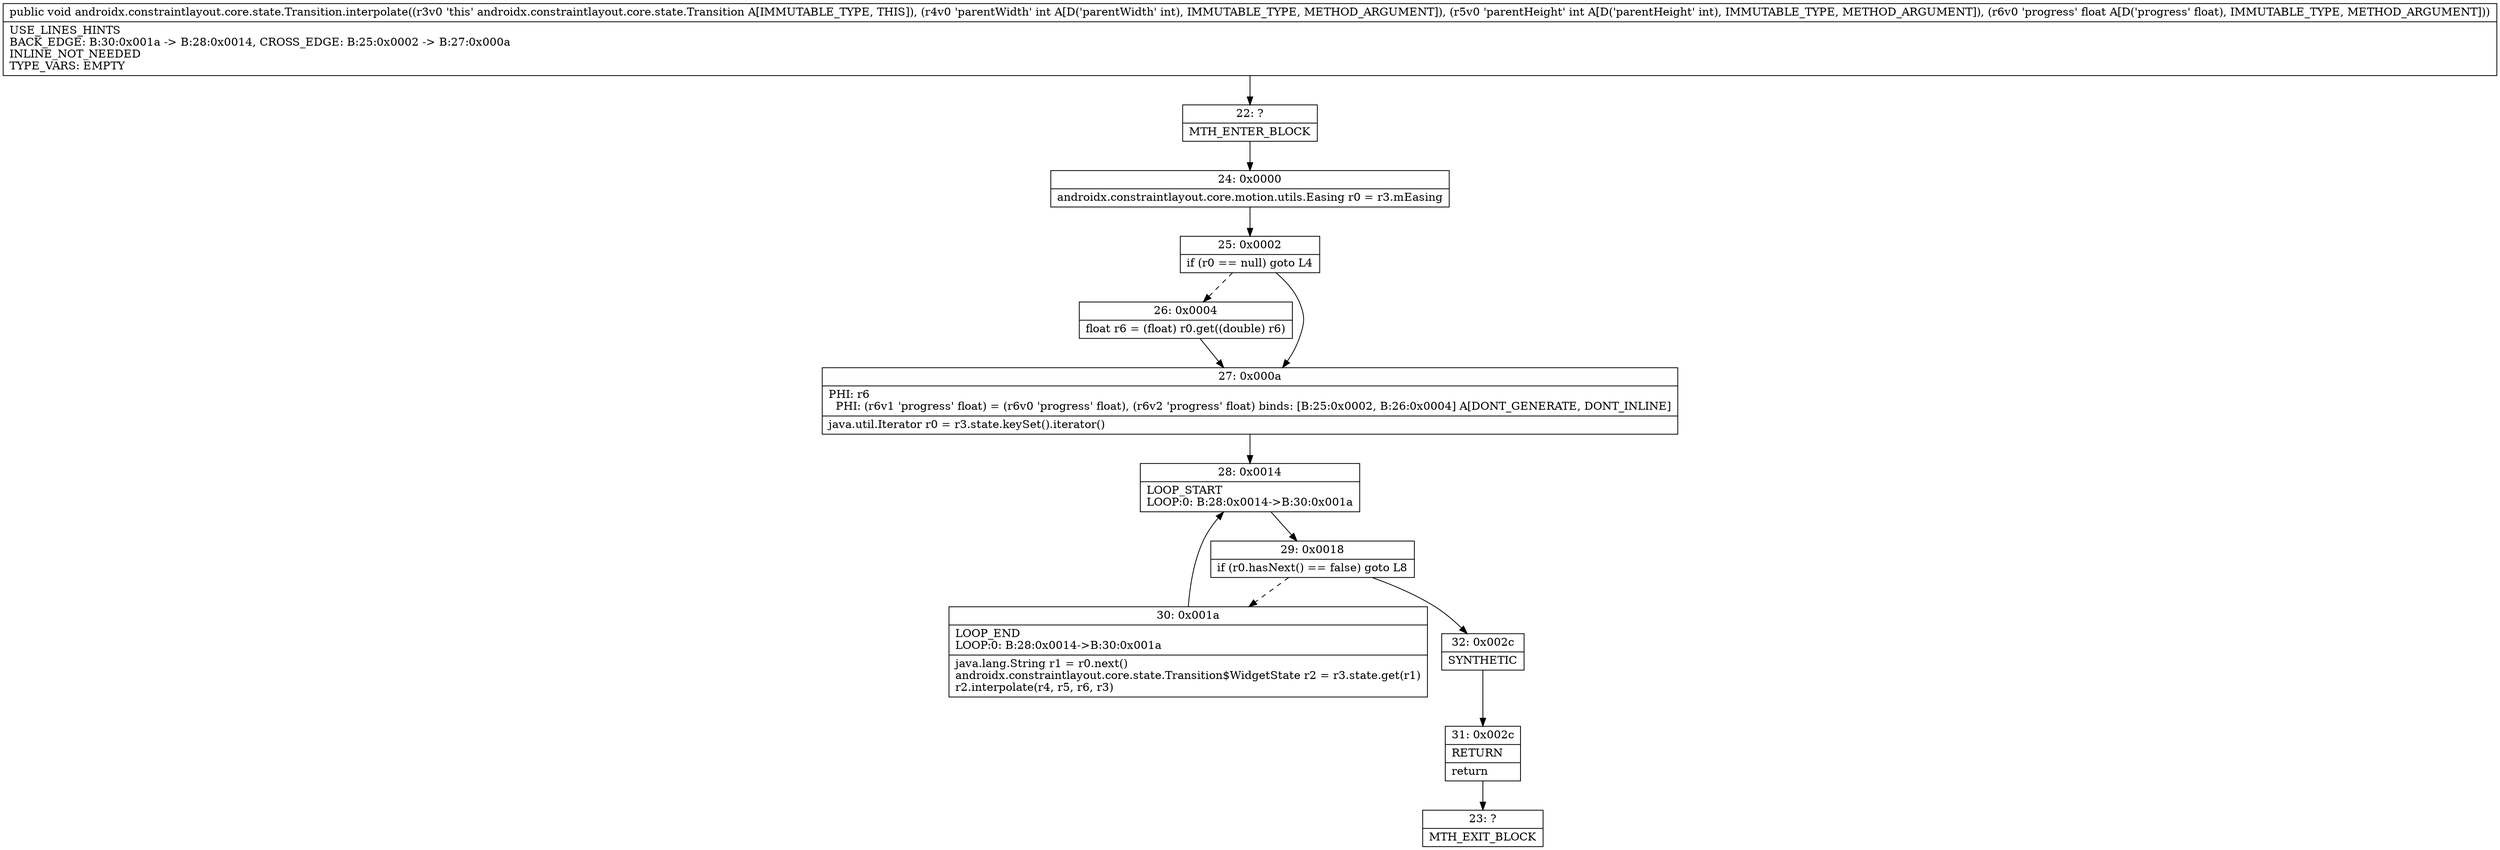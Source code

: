 digraph "CFG forandroidx.constraintlayout.core.state.Transition.interpolate(IIF)V" {
Node_22 [shape=record,label="{22\:\ ?|MTH_ENTER_BLOCK\l}"];
Node_24 [shape=record,label="{24\:\ 0x0000|androidx.constraintlayout.core.motion.utils.Easing r0 = r3.mEasing\l}"];
Node_25 [shape=record,label="{25\:\ 0x0002|if (r0 == null) goto L4\l}"];
Node_26 [shape=record,label="{26\:\ 0x0004|float r6 = (float) r0.get((double) r6)\l}"];
Node_27 [shape=record,label="{27\:\ 0x000a|PHI: r6 \l  PHI: (r6v1 'progress' float) = (r6v0 'progress' float), (r6v2 'progress' float) binds: [B:25:0x0002, B:26:0x0004] A[DONT_GENERATE, DONT_INLINE]\l|java.util.Iterator r0 = r3.state.keySet().iterator()\l}"];
Node_28 [shape=record,label="{28\:\ 0x0014|LOOP_START\lLOOP:0: B:28:0x0014\-\>B:30:0x001a\l}"];
Node_29 [shape=record,label="{29\:\ 0x0018|if (r0.hasNext() == false) goto L8\l}"];
Node_30 [shape=record,label="{30\:\ 0x001a|LOOP_END\lLOOP:0: B:28:0x0014\-\>B:30:0x001a\l|java.lang.String r1 = r0.next()\landroidx.constraintlayout.core.state.Transition$WidgetState r2 = r3.state.get(r1)\lr2.interpolate(r4, r5, r6, r3)\l}"];
Node_32 [shape=record,label="{32\:\ 0x002c|SYNTHETIC\l}"];
Node_31 [shape=record,label="{31\:\ 0x002c|RETURN\l|return\l}"];
Node_23 [shape=record,label="{23\:\ ?|MTH_EXIT_BLOCK\l}"];
MethodNode[shape=record,label="{public void androidx.constraintlayout.core.state.Transition.interpolate((r3v0 'this' androidx.constraintlayout.core.state.Transition A[IMMUTABLE_TYPE, THIS]), (r4v0 'parentWidth' int A[D('parentWidth' int), IMMUTABLE_TYPE, METHOD_ARGUMENT]), (r5v0 'parentHeight' int A[D('parentHeight' int), IMMUTABLE_TYPE, METHOD_ARGUMENT]), (r6v0 'progress' float A[D('progress' float), IMMUTABLE_TYPE, METHOD_ARGUMENT]))  | USE_LINES_HINTS\lBACK_EDGE: B:30:0x001a \-\> B:28:0x0014, CROSS_EDGE: B:25:0x0002 \-\> B:27:0x000a\lINLINE_NOT_NEEDED\lTYPE_VARS: EMPTY\l}"];
MethodNode -> Node_22;Node_22 -> Node_24;
Node_24 -> Node_25;
Node_25 -> Node_26[style=dashed];
Node_25 -> Node_27;
Node_26 -> Node_27;
Node_27 -> Node_28;
Node_28 -> Node_29;
Node_29 -> Node_30[style=dashed];
Node_29 -> Node_32;
Node_30 -> Node_28;
Node_32 -> Node_31;
Node_31 -> Node_23;
}

